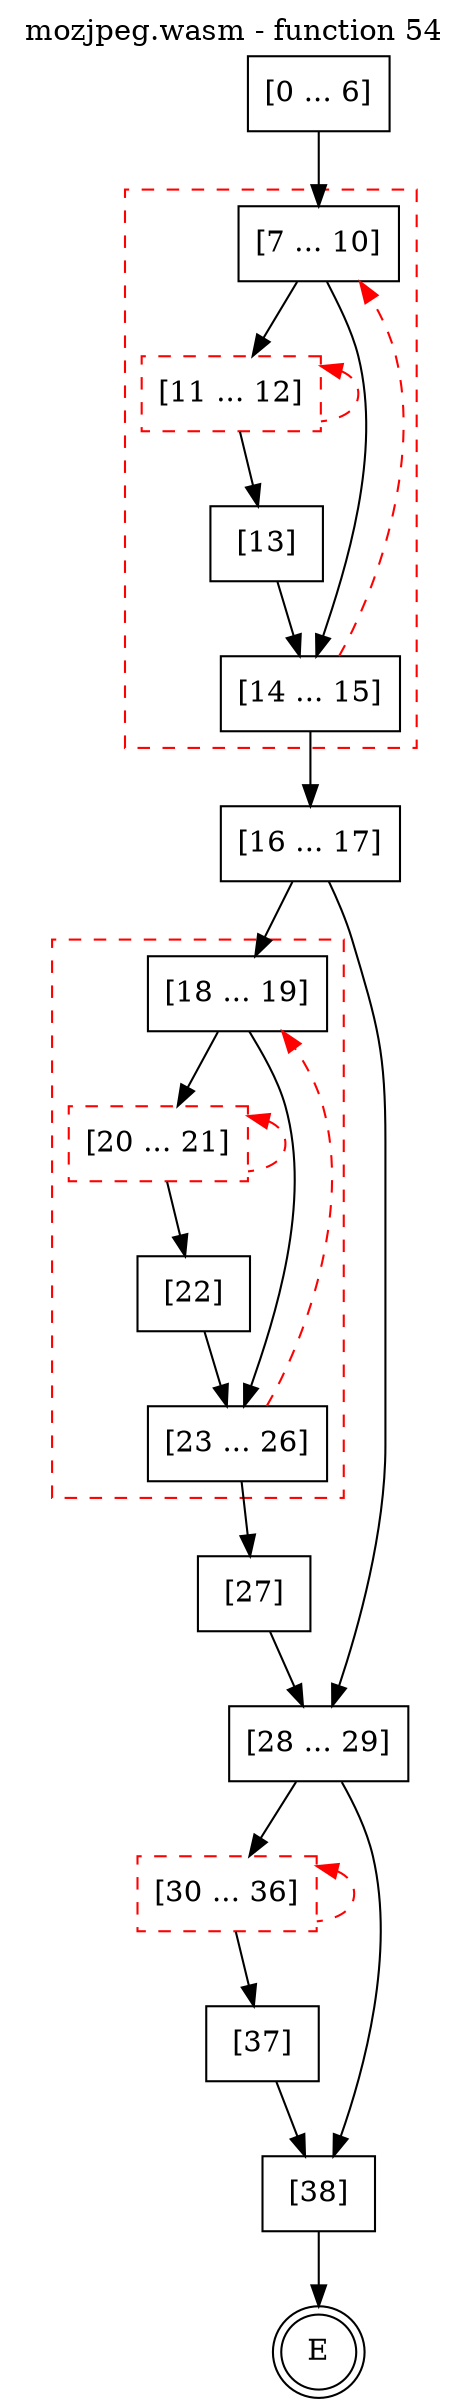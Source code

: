 digraph finite_state_machine {
    label = "mozjpeg.wasm - function 54"
    labelloc =  t
    labelfontsize = 16
    labelfontcolor = black
    labelfontname = "Helvetica"
    node [shape = doublecircle]; E ;
    node [shape = box];
    node [shape=box, color=black, style=solid] 0[label="[0 ... 6]"]
    subgraph cluster_7{
    label = "";
    style = dashed color = red;
    node [shape=box, color=black, style=solid] 7[label="[7 ... 10]"]
    node [shape=box, color=red, style=dashed] 11[label="[11 ... 12]"]
    node [shape=box, color=black, style=solid] 13[label="[13]"]
    node [shape=box, color=black, style=solid] 14[label="[14 ... 15]"]
    }
    node [shape=box, color=black, style=solid] 16[label="[16 ... 17]"]
    subgraph cluster_18{
    label = "";
    style = dashed color = red;
    node [shape=box, color=black, style=solid] 18[label="[18 ... 19]"]
    node [shape=box, color=red, style=dashed] 20[label="[20 ... 21]"]
    node [shape=box, color=black, style=solid] 22[label="[22]"]
    node [shape=box, color=black, style=solid] 23[label="[23 ... 26]"]
    }
    node [shape=box, color=black, style=solid] 27[label="[27]"]
    node [shape=box, color=black, style=solid] 28[label="[28 ... 29]"]
    node [shape=box, color=red, style=dashed] 30[label="[30 ... 36]"]
    node [shape=box, color=black, style=solid] 37[label="[37]"]
    node [shape=box, color=black, style=solid] 38[label="[38]"]
    0 -> 7;
    7 -> 11;
    7 -> 14;
    11 -> 13;
    11 -> 11[style="dashed" color="red" dir=back];
    13 -> 14;
    14 -> 7[style="dashed" color="red"];
    14 -> 16;
    16 -> 18;
    16 -> 28;
    18 -> 20;
    18 -> 23;
    20 -> 22;
    20 -> 20[style="dashed" color="red" dir=back];
    22 -> 23;
    23 -> 18[style="dashed" color="red"];
    23 -> 27;
    27 -> 28;
    28 -> 30;
    28 -> 38;
    30 -> 37;
    30 -> 30[style="dashed" color="red" dir=back];
    37 -> 38;
    38 -> E;
}
